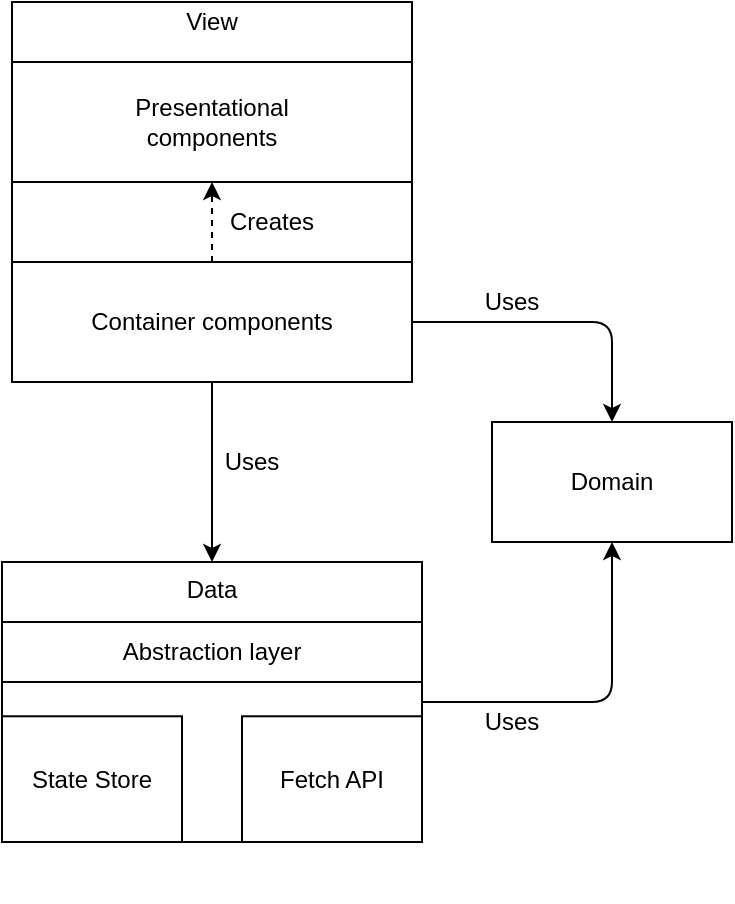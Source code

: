 <mxfile version="14.6.9" type="google"><diagram id="C5RBs43oDa-KdzZeNtuy" name="Page-1"><mxGraphModel dx="1355" dy="713" grid="1" gridSize="10" guides="1" tooltips="1" connect="1" arrows="1" fold="1" page="1" pageScale="1" pageWidth="827" pageHeight="1169" math="0" shadow="0"><root><mxCell id="WIyWlLk6GJQsqaUBKTNV-0"/><mxCell id="WIyWlLk6GJQsqaUBKTNV-1" parent="WIyWlLk6GJQsqaUBKTNV-0"/><mxCell id="D4kbhnY6-8vEs5XPwqfo-5" value="" style="rounded=0;whiteSpace=wrap;html=1;" vertex="1" parent="WIyWlLk6GJQsqaUBKTNV-1"><mxGeometry x="160" y="40" width="200" height="190" as="geometry"/></mxCell><mxCell id="W96xpT6wWWi0VlfzA4-1-0" value="Presentational&lt;br&gt;components" style="rounded=0;whiteSpace=wrap;html=1;" parent="WIyWlLk6GJQsqaUBKTNV-1" vertex="1"><mxGeometry x="160" y="70" width="200" height="60" as="geometry"/></mxCell><mxCell id="W96xpT6wWWi0VlfzA4-1-1" value="Container components" style="rounded=0;whiteSpace=wrap;html=1;" parent="WIyWlLk6GJQsqaUBKTNV-1" vertex="1"><mxGeometry x="160" y="170" width="200" height="60" as="geometry"/></mxCell><mxCell id="W96xpT6wWWi0VlfzA4-1-3" value="Domain" style="rounded=0;whiteSpace=wrap;html=1;" parent="WIyWlLk6GJQsqaUBKTNV-1" vertex="1"><mxGeometry x="400" y="250" width="120" height="60" as="geometry"/></mxCell><mxCell id="W96xpT6wWWi0VlfzA4-1-6" value="" style="endArrow=classic;html=1;entryX=0.5;entryY=1;entryDx=0;entryDy=0;exitX=0.5;exitY=0;exitDx=0;exitDy=0;dashed=1;" parent="WIyWlLk6GJQsqaUBKTNV-1" source="W96xpT6wWWi0VlfzA4-1-1" target="W96xpT6wWWi0VlfzA4-1-0" edge="1"><mxGeometry width="50" height="50" relative="1" as="geometry"><mxPoint x="290" y="130" as="sourcePoint"/><mxPoint x="440" y="360" as="targetPoint"/></mxGeometry></mxCell><mxCell id="W96xpT6wWWi0VlfzA4-1-7" value="" style="endArrow=classic;html=1;exitX=1;exitY=0.5;exitDx=0;exitDy=0;entryX=0.5;entryY=0;entryDx=0;entryDy=0;" parent="WIyWlLk6GJQsqaUBKTNV-1" source="W96xpT6wWWi0VlfzA4-1-1" target="W96xpT6wWWi0VlfzA4-1-3" edge="1"><mxGeometry width="50" height="50" relative="1" as="geometry"><mxPoint x="390" y="410" as="sourcePoint"/><mxPoint x="440" y="360" as="targetPoint"/><Array as="points"><mxPoint x="460" y="200"/><mxPoint x="460" y="220"/></Array></mxGeometry></mxCell><mxCell id="W96xpT6wWWi0VlfzA4-1-8" value="" style="endArrow=classic;html=1;exitX=1;exitY=0.5;exitDx=0;exitDy=0;entryX=0.5;entryY=1;entryDx=0;entryDy=0;" parent="WIyWlLk6GJQsqaUBKTNV-1" source="W96xpT6wWWi0VlfzA4-1-2" target="W96xpT6wWWi0VlfzA4-1-3" edge="1"><mxGeometry width="50" height="50" relative="1" as="geometry"><mxPoint x="390" y="410" as="sourcePoint"/><mxPoint x="440" y="360" as="targetPoint"/><Array as="points"><mxPoint x="460" y="390"/></Array></mxGeometry></mxCell><mxCell id="W96xpT6wWWi0VlfzA4-1-10" value="" style="group" parent="WIyWlLk6GJQsqaUBKTNV-1" vertex="1" connectable="0"><mxGeometry x="155" y="320" width="210" height="170" as="geometry"/></mxCell><mxCell id="W96xpT6wWWi0VlfzA4-1-2" value="Data" style="rounded=0;whiteSpace=wrap;html=1;verticalAlign=top;" parent="W96xpT6wWWi0VlfzA4-1-10" vertex="1"><mxGeometry width="210" height="140" as="geometry"/></mxCell><mxCell id="W96xpT6wWWi0VlfzA4-1-4" value="State Store" style="rounded=0;whiteSpace=wrap;html=1;" parent="W96xpT6wWWi0VlfzA4-1-10" vertex="1"><mxGeometry y="77.143" width="90" height="62.857" as="geometry"/></mxCell><mxCell id="W96xpT6wWWi0VlfzA4-1-5" value="Fetch API" style="rounded=0;whiteSpace=wrap;html=1;" parent="W96xpT6wWWi0VlfzA4-1-10" vertex="1"><mxGeometry x="120" y="77.143" width="90" height="62.857" as="geometry"/></mxCell><mxCell id="W96xpT6wWWi0VlfzA4-1-12" value="Abstraction layer" style="rounded=0;whiteSpace=wrap;html=1;" parent="W96xpT6wWWi0VlfzA4-1-10" vertex="1"><mxGeometry y="30" width="210" height="30" as="geometry"/></mxCell><mxCell id="W96xpT6wWWi0VlfzA4-1-11" value="" style="endArrow=classic;html=1;exitX=0.5;exitY=1;exitDx=0;exitDy=0;entryX=0.5;entryY=0;entryDx=0;entryDy=0;" parent="WIyWlLk6GJQsqaUBKTNV-1" source="W96xpT6wWWi0VlfzA4-1-1" target="W96xpT6wWWi0VlfzA4-1-2" edge="1"><mxGeometry width="50" height="50" relative="1" as="geometry"><mxPoint x="390" y="410" as="sourcePoint"/><mxPoint x="440" y="360" as="targetPoint"/></mxGeometry></mxCell><mxCell id="D4kbhnY6-8vEs5XPwqfo-1" value="Creates" style="text;html=1;strokeColor=none;fillColor=none;align=center;verticalAlign=middle;whiteSpace=wrap;rounded=0;" vertex="1" parent="WIyWlLk6GJQsqaUBKTNV-1"><mxGeometry x="270" y="140" width="40" height="20" as="geometry"/></mxCell><mxCell id="D4kbhnY6-8vEs5XPwqfo-2" value="Uses" style="text;html=1;strokeColor=none;fillColor=none;align=center;verticalAlign=middle;whiteSpace=wrap;rounded=0;" vertex="1" parent="WIyWlLk6GJQsqaUBKTNV-1"><mxGeometry x="390" y="390" width="40" height="20" as="geometry"/></mxCell><mxCell id="D4kbhnY6-8vEs5XPwqfo-3" value="Uses" style="text;html=1;strokeColor=none;fillColor=none;align=center;verticalAlign=middle;whiteSpace=wrap;rounded=0;" vertex="1" parent="WIyWlLk6GJQsqaUBKTNV-1"><mxGeometry x="390" y="180" width="40" height="20" as="geometry"/></mxCell><mxCell id="D4kbhnY6-8vEs5XPwqfo-4" value="Uses" style="text;html=1;strokeColor=none;fillColor=none;align=center;verticalAlign=middle;whiteSpace=wrap;rounded=0;" vertex="1" parent="WIyWlLk6GJQsqaUBKTNV-1"><mxGeometry x="260" y="260" width="40" height="20" as="geometry"/></mxCell><mxCell id="D4kbhnY6-8vEs5XPwqfo-6" value="View" style="text;html=1;strokeColor=none;fillColor=none;align=center;verticalAlign=middle;whiteSpace=wrap;rounded=0;" vertex="1" parent="WIyWlLk6GJQsqaUBKTNV-1"><mxGeometry x="240" y="40" width="40" height="20" as="geometry"/></mxCell></root></mxGraphModel></diagram></mxfile>